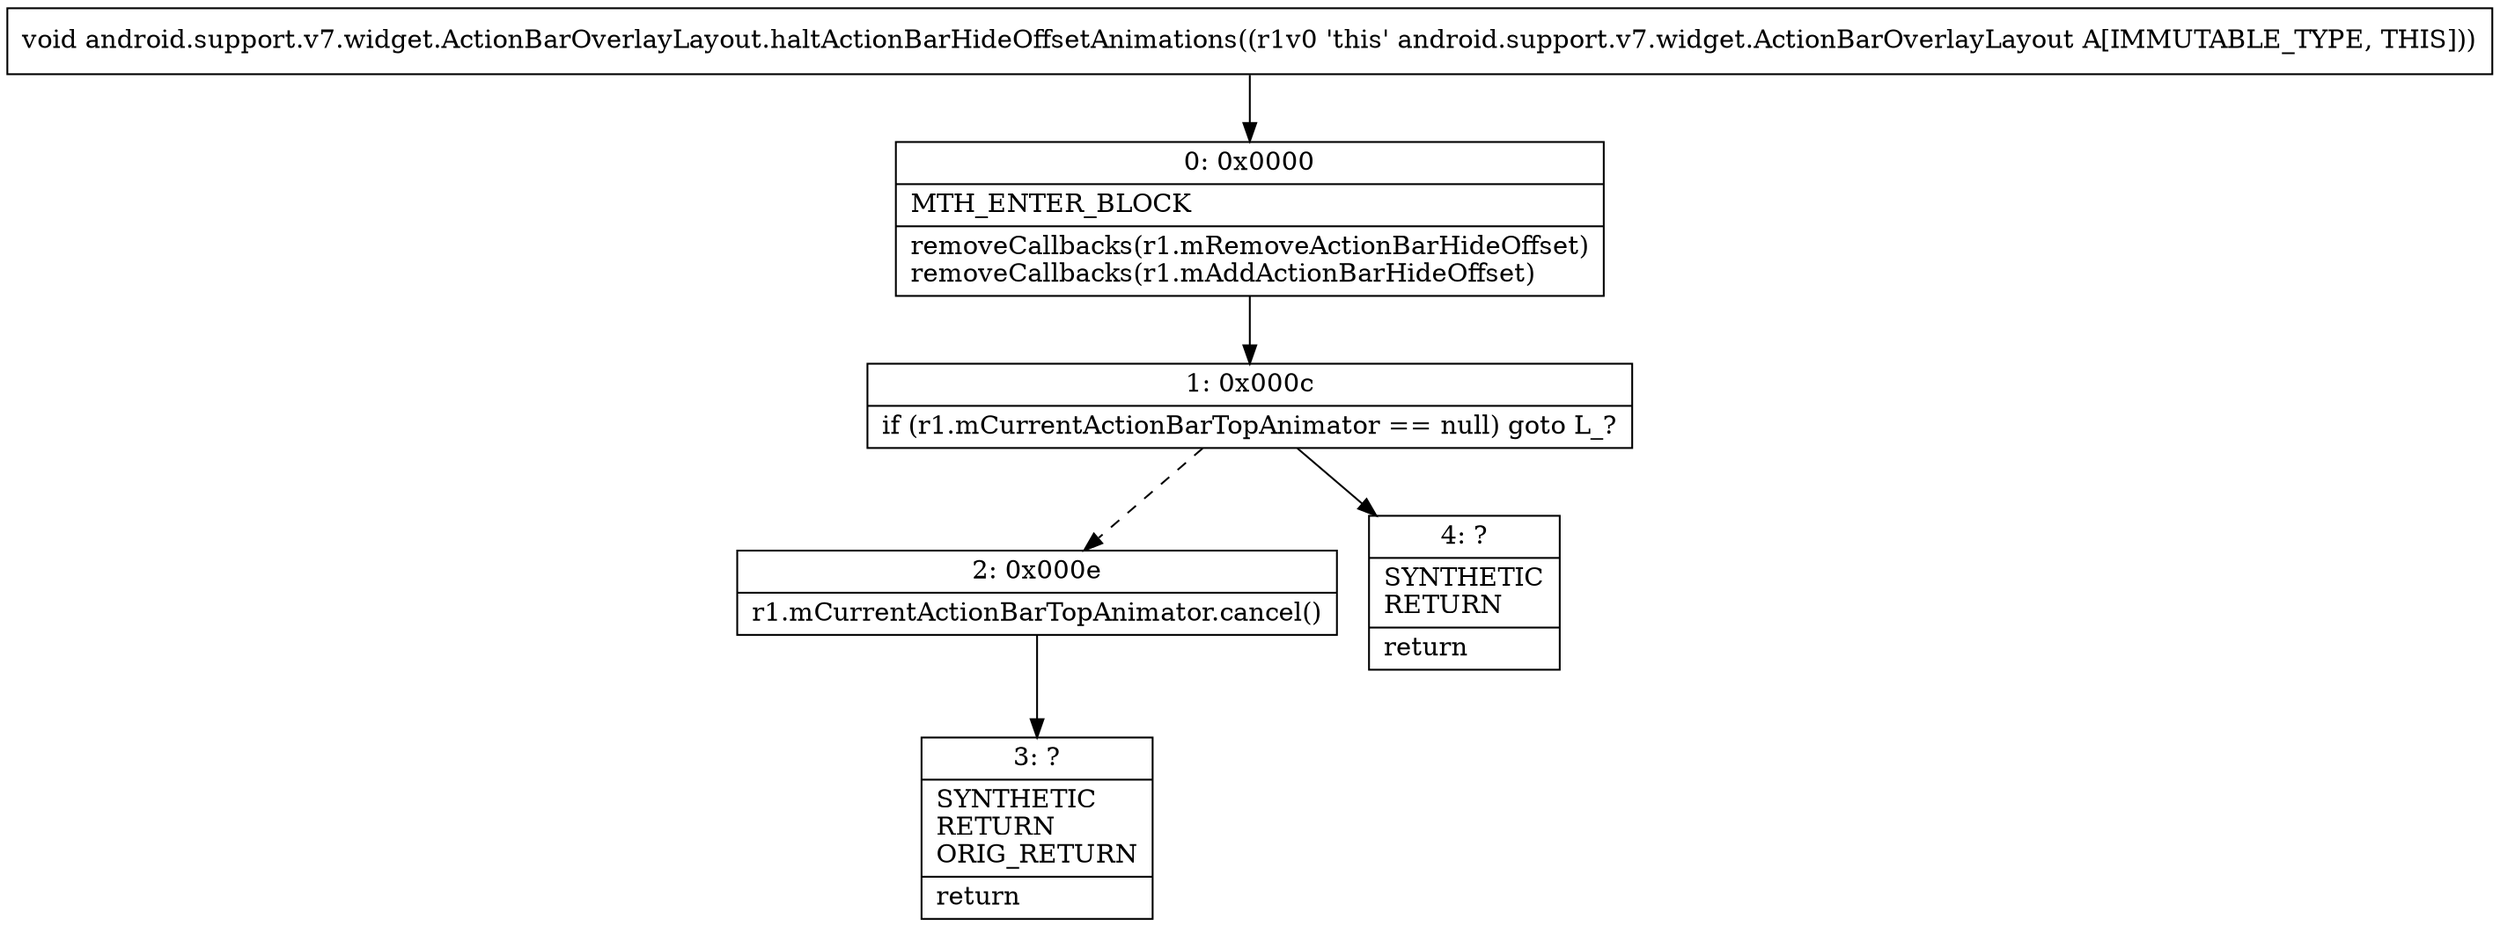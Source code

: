 digraph "CFG forandroid.support.v7.widget.ActionBarOverlayLayout.haltActionBarHideOffsetAnimations()V" {
Node_0 [shape=record,label="{0\:\ 0x0000|MTH_ENTER_BLOCK\l|removeCallbacks(r1.mRemoveActionBarHideOffset)\lremoveCallbacks(r1.mAddActionBarHideOffset)\l}"];
Node_1 [shape=record,label="{1\:\ 0x000c|if (r1.mCurrentActionBarTopAnimator == null) goto L_?\l}"];
Node_2 [shape=record,label="{2\:\ 0x000e|r1.mCurrentActionBarTopAnimator.cancel()\l}"];
Node_3 [shape=record,label="{3\:\ ?|SYNTHETIC\lRETURN\lORIG_RETURN\l|return\l}"];
Node_4 [shape=record,label="{4\:\ ?|SYNTHETIC\lRETURN\l|return\l}"];
MethodNode[shape=record,label="{void android.support.v7.widget.ActionBarOverlayLayout.haltActionBarHideOffsetAnimations((r1v0 'this' android.support.v7.widget.ActionBarOverlayLayout A[IMMUTABLE_TYPE, THIS])) }"];
MethodNode -> Node_0;
Node_0 -> Node_1;
Node_1 -> Node_2[style=dashed];
Node_1 -> Node_4;
Node_2 -> Node_3;
}

